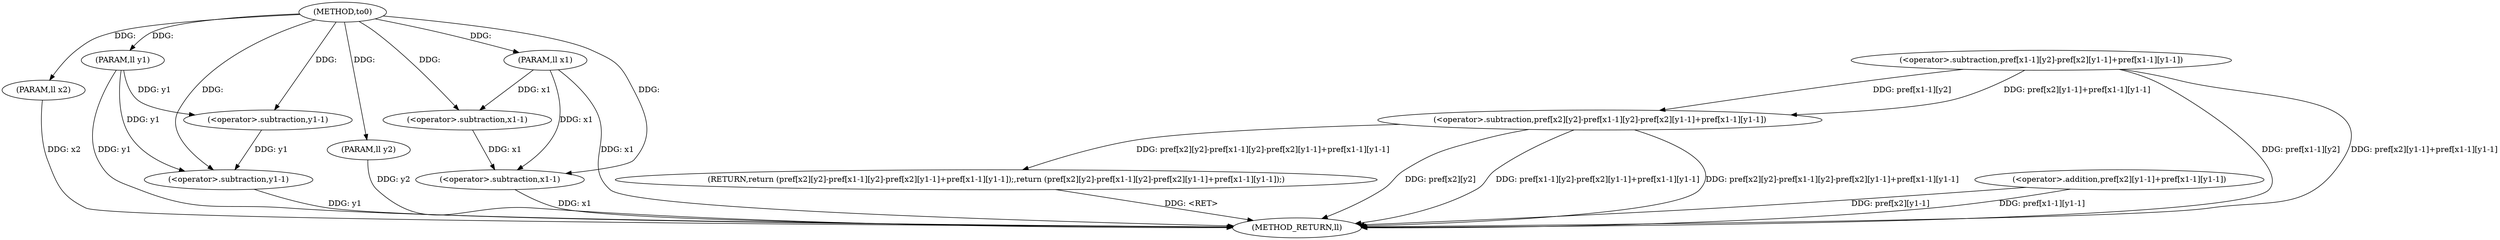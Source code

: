 digraph "to0" {  
"1000981" [label = "(METHOD,to0)" ]
"1001019" [label = "(METHOD_RETURN,ll)" ]
"1000982" [label = "(PARAM,ll x1)" ]
"1000983" [label = "(PARAM,ll y1)" ]
"1000984" [label = "(PARAM,ll x2)" ]
"1000985" [label = "(PARAM,ll y2)" ]
"1000987" [label = "(RETURN,return (pref[x2][y2]-pref[x1-1][y2]-pref[x2][y1-1]+pref[x1-1][y1-1]);,return (pref[x2][y2]-pref[x1-1][y2]-pref[x2][y1-1]+pref[x1-1][y1-1]);)" ]
"1000988" [label = "(<operator>.subtraction,pref[x2][y2]-pref[x1-1][y2]-pref[x2][y1-1]+pref[x1-1][y1-1])" ]
"1000994" [label = "(<operator>.subtraction,pref[x1-1][y2]-pref[x2][y1-1]+pref[x1-1][y1-1])" ]
"1001002" [label = "(<operator>.addition,pref[x2][y1-1]+pref[x1-1][y1-1])" ]
"1000998" [label = "(<operator>.subtraction,x1-1)" ]
"1001007" [label = "(<operator>.subtraction,y1-1)" ]
"1001016" [label = "(<operator>.subtraction,y1-1)" ]
"1001013" [label = "(<operator>.subtraction,x1-1)" ]
  "1000982" -> "1001019"  [ label = "DDG: x1"] 
  "1000983" -> "1001019"  [ label = "DDG: y1"] 
  "1000984" -> "1001019"  [ label = "DDG: x2"] 
  "1000985" -> "1001019"  [ label = "DDG: y2"] 
  "1000988" -> "1001019"  [ label = "DDG: pref[x2][y2]"] 
  "1000994" -> "1001019"  [ label = "DDG: pref[x1-1][y2]"] 
  "1001002" -> "1001019"  [ label = "DDG: pref[x2][y1-1]"] 
  "1001013" -> "1001019"  [ label = "DDG: x1"] 
  "1001016" -> "1001019"  [ label = "DDG: y1"] 
  "1001002" -> "1001019"  [ label = "DDG: pref[x1-1][y1-1]"] 
  "1000994" -> "1001019"  [ label = "DDG: pref[x2][y1-1]+pref[x1-1][y1-1]"] 
  "1000988" -> "1001019"  [ label = "DDG: pref[x1-1][y2]-pref[x2][y1-1]+pref[x1-1][y1-1]"] 
  "1000988" -> "1001019"  [ label = "DDG: pref[x2][y2]-pref[x1-1][y2]-pref[x2][y1-1]+pref[x1-1][y1-1]"] 
  "1000987" -> "1001019"  [ label = "DDG: <RET>"] 
  "1000981" -> "1000982"  [ label = "DDG: "] 
  "1000981" -> "1000983"  [ label = "DDG: "] 
  "1000981" -> "1000984"  [ label = "DDG: "] 
  "1000981" -> "1000985"  [ label = "DDG: "] 
  "1000988" -> "1000987"  [ label = "DDG: pref[x2][y2]-pref[x1-1][y2]-pref[x2][y1-1]+pref[x1-1][y1-1]"] 
  "1000994" -> "1000988"  [ label = "DDG: pref[x1-1][y2]"] 
  "1000994" -> "1000988"  [ label = "DDG: pref[x2][y1-1]+pref[x1-1][y1-1]"] 
  "1000982" -> "1000998"  [ label = "DDG: x1"] 
  "1000981" -> "1000998"  [ label = "DDG: "] 
  "1000983" -> "1001007"  [ label = "DDG: y1"] 
  "1000981" -> "1001007"  [ label = "DDG: "] 
  "1001007" -> "1001016"  [ label = "DDG: y1"] 
  "1000983" -> "1001016"  [ label = "DDG: y1"] 
  "1000981" -> "1001016"  [ label = "DDG: "] 
  "1000998" -> "1001013"  [ label = "DDG: x1"] 
  "1000982" -> "1001013"  [ label = "DDG: x1"] 
  "1000981" -> "1001013"  [ label = "DDG: "] 
}
